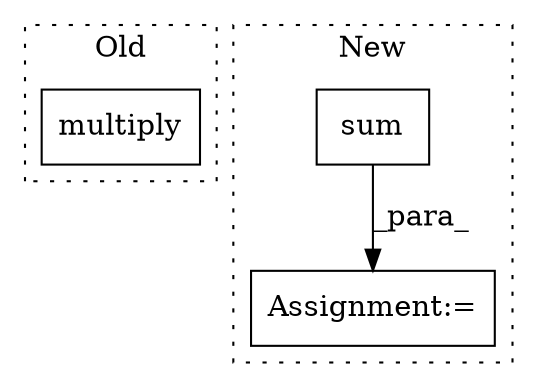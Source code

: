 digraph G {
subgraph cluster0 {
1 [label="multiply" a="32" s="4643,4695" l="9,1" shape="box"];
label = "Old";
style="dotted";
}
subgraph cluster1 {
2 [label="sum" a="32" s="5005,5025" l="4,1" shape="box"];
3 [label="Assignment:=" a="7" s="4998" l="1" shape="box"];
label = "New";
style="dotted";
}
2 -> 3 [label="_para_"];
}
